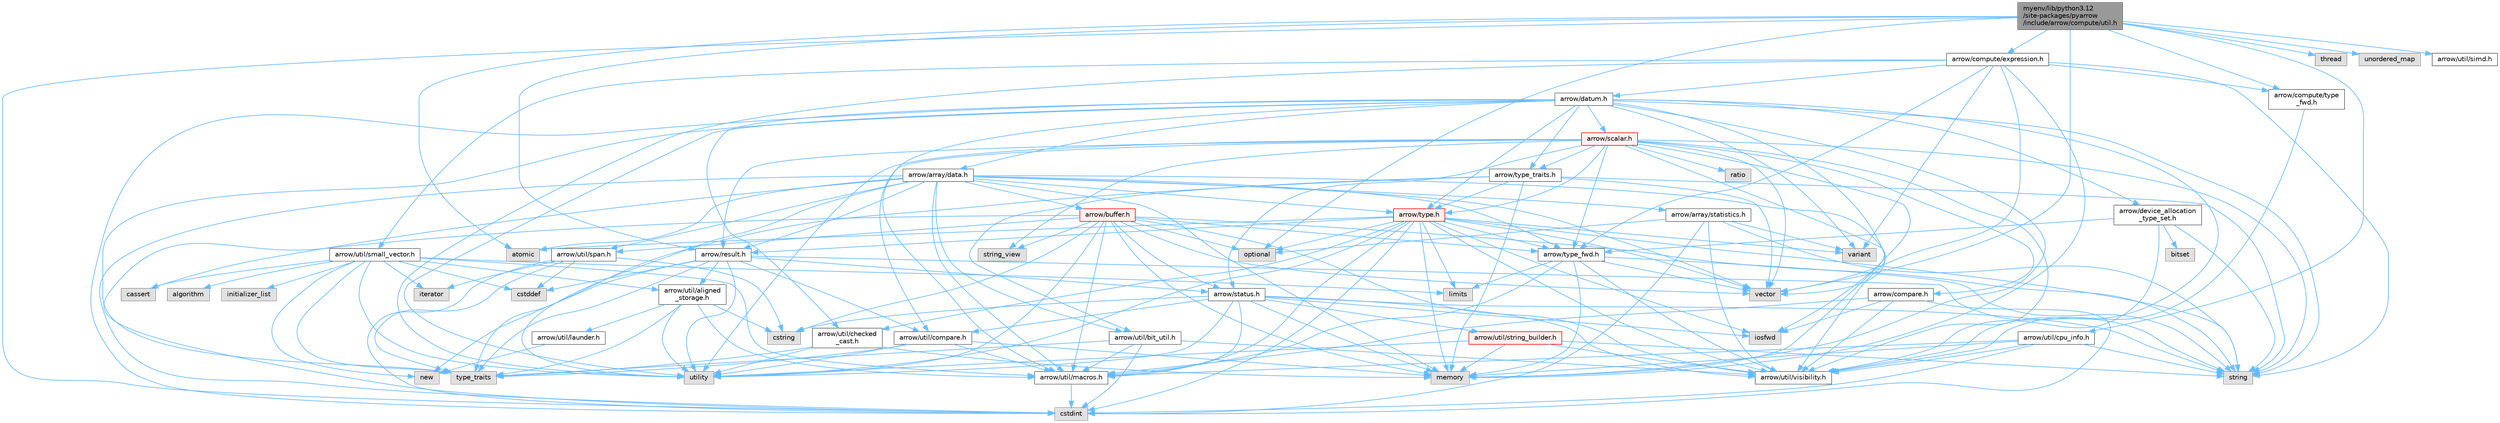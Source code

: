 digraph "myenv/lib/python3.12/site-packages/pyarrow/include/arrow/compute/util.h"
{
 // LATEX_PDF_SIZE
  bgcolor="transparent";
  edge [fontname=Helvetica,fontsize=10,labelfontname=Helvetica,labelfontsize=10];
  node [fontname=Helvetica,fontsize=10,shape=box,height=0.2,width=0.4];
  Node1 [id="Node000001",label="myenv/lib/python3.12\l/site-packages/pyarrow\l/include/arrow/compute/util.h",height=0.2,width=0.4,color="gray40", fillcolor="grey60", style="filled", fontcolor="black",tooltip=" "];
  Node1 -> Node2 [id="edge1_Node000001_Node000002",color="steelblue1",style="solid",tooltip=" "];
  Node2 [id="Node000002",label="atomic",height=0.2,width=0.4,color="grey60", fillcolor="#E0E0E0", style="filled",tooltip=" "];
  Node1 -> Node3 [id="edge2_Node000001_Node000003",color="steelblue1",style="solid",tooltip=" "];
  Node3 [id="Node000003",label="cstdint",height=0.2,width=0.4,color="grey60", fillcolor="#E0E0E0", style="filled",tooltip=" "];
  Node1 -> Node4 [id="edge3_Node000001_Node000004",color="steelblue1",style="solid",tooltip=" "];
  Node4 [id="Node000004",label="optional",height=0.2,width=0.4,color="grey60", fillcolor="#E0E0E0", style="filled",tooltip=" "];
  Node1 -> Node5 [id="edge4_Node000001_Node000005",color="steelblue1",style="solid",tooltip=" "];
  Node5 [id="Node000005",label="thread",height=0.2,width=0.4,color="grey60", fillcolor="#E0E0E0", style="filled",tooltip=" "];
  Node1 -> Node6 [id="edge5_Node000001_Node000006",color="steelblue1",style="solid",tooltip=" "];
  Node6 [id="Node000006",label="unordered_map",height=0.2,width=0.4,color="grey60", fillcolor="#E0E0E0", style="filled",tooltip=" "];
  Node1 -> Node7 [id="edge6_Node000001_Node000007",color="steelblue1",style="solid",tooltip=" "];
  Node7 [id="Node000007",label="vector",height=0.2,width=0.4,color="grey60", fillcolor="#E0E0E0", style="filled",tooltip=" "];
  Node1 -> Node8 [id="edge7_Node000001_Node000008",color="steelblue1",style="solid",tooltip=" "];
  Node8 [id="Node000008",label="arrow/compute/expression.h",height=0.2,width=0.4,color="grey40", fillcolor="white", style="filled",URL="$expression_8h.html",tooltip=" "];
  Node8 -> Node9 [id="edge8_Node000008_Node000009",color="steelblue1",style="solid",tooltip=" "];
  Node9 [id="Node000009",label="memory",height=0.2,width=0.4,color="grey60", fillcolor="#E0E0E0", style="filled",tooltip=" "];
  Node8 -> Node10 [id="edge9_Node000008_Node000010",color="steelblue1",style="solid",tooltip=" "];
  Node10 [id="Node000010",label="string",height=0.2,width=0.4,color="grey60", fillcolor="#E0E0E0", style="filled",tooltip=" "];
  Node8 -> Node11 [id="edge10_Node000008_Node000011",color="steelblue1",style="solid",tooltip=" "];
  Node11 [id="Node000011",label="utility",height=0.2,width=0.4,color="grey60", fillcolor="#E0E0E0", style="filled",tooltip=" "];
  Node8 -> Node12 [id="edge11_Node000008_Node000012",color="steelblue1",style="solid",tooltip=" "];
  Node12 [id="Node000012",label="variant",height=0.2,width=0.4,color="grey60", fillcolor="#E0E0E0", style="filled",tooltip=" "];
  Node8 -> Node7 [id="edge12_Node000008_Node000007",color="steelblue1",style="solid",tooltip=" "];
  Node8 -> Node13 [id="edge13_Node000008_Node000013",color="steelblue1",style="solid",tooltip=" "];
  Node13 [id="Node000013",label="arrow/compute/type\l_fwd.h",height=0.2,width=0.4,color="grey40", fillcolor="white", style="filled",URL="$arrow_2compute_2type__fwd_8h.html",tooltip=" "];
  Node13 -> Node14 [id="edge14_Node000013_Node000014",color="steelblue1",style="solid",tooltip=" "];
  Node14 [id="Node000014",label="arrow/util/visibility.h",height=0.2,width=0.4,color="grey40", fillcolor="white", style="filled",URL="$include_2arrow_2util_2visibility_8h.html",tooltip=" "];
  Node8 -> Node15 [id="edge15_Node000008_Node000015",color="steelblue1",style="solid",tooltip=" "];
  Node15 [id="Node000015",label="arrow/datum.h",height=0.2,width=0.4,color="grey40", fillcolor="white", style="filled",URL="$datum_8h.html",tooltip=" "];
  Node15 -> Node3 [id="edge16_Node000015_Node000003",color="steelblue1",style="solid",tooltip=" "];
  Node15 -> Node9 [id="edge17_Node000015_Node000009",color="steelblue1",style="solid",tooltip=" "];
  Node15 -> Node10 [id="edge18_Node000015_Node000010",color="steelblue1",style="solid",tooltip=" "];
  Node15 -> Node16 [id="edge19_Node000015_Node000016",color="steelblue1",style="solid",tooltip=" "];
  Node16 [id="Node000016",label="type_traits",height=0.2,width=0.4,color="grey60", fillcolor="#E0E0E0", style="filled",tooltip=" "];
  Node15 -> Node11 [id="edge20_Node000015_Node000011",color="steelblue1",style="solid",tooltip=" "];
  Node15 -> Node12 [id="edge21_Node000015_Node000012",color="steelblue1",style="solid",tooltip=" "];
  Node15 -> Node7 [id="edge22_Node000015_Node000007",color="steelblue1",style="solid",tooltip=" "];
  Node15 -> Node17 [id="edge23_Node000015_Node000017",color="steelblue1",style="solid",tooltip=" "];
  Node17 [id="Node000017",label="arrow/array/data.h",height=0.2,width=0.4,color="grey40", fillcolor="white", style="filled",URL="$data_8h.html",tooltip=" "];
  Node17 -> Node2 [id="edge24_Node000017_Node000002",color="steelblue1",style="solid",tooltip=" "];
  Node17 -> Node18 [id="edge25_Node000017_Node000018",color="steelblue1",style="solid",tooltip=" "];
  Node18 [id="Node000018",label="cassert",height=0.2,width=0.4,color="grey60", fillcolor="#E0E0E0", style="filled",tooltip=" "];
  Node17 -> Node3 [id="edge26_Node000017_Node000003",color="steelblue1",style="solid",tooltip=" "];
  Node17 -> Node9 [id="edge27_Node000017_Node000009",color="steelblue1",style="solid",tooltip=" "];
  Node17 -> Node11 [id="edge28_Node000017_Node000011",color="steelblue1",style="solid",tooltip=" "];
  Node17 -> Node7 [id="edge29_Node000017_Node000007",color="steelblue1",style="solid",tooltip=" "];
  Node17 -> Node19 [id="edge30_Node000017_Node000019",color="steelblue1",style="solid",tooltip=" "];
  Node19 [id="Node000019",label="arrow/array/statistics.h",height=0.2,width=0.4,color="grey40", fillcolor="white", style="filled",URL="$arrow_2array_2statistics_8h.html",tooltip=" "];
  Node19 -> Node3 [id="edge31_Node000019_Node000003",color="steelblue1",style="solid",tooltip=" "];
  Node19 -> Node4 [id="edge32_Node000019_Node000004",color="steelblue1",style="solid",tooltip=" "];
  Node19 -> Node10 [id="edge33_Node000019_Node000010",color="steelblue1",style="solid",tooltip=" "];
  Node19 -> Node12 [id="edge34_Node000019_Node000012",color="steelblue1",style="solid",tooltip=" "];
  Node19 -> Node14 [id="edge35_Node000019_Node000014",color="steelblue1",style="solid",tooltip=" "];
  Node17 -> Node20 [id="edge36_Node000017_Node000020",color="steelblue1",style="solid",tooltip=" "];
  Node20 [id="Node000020",label="arrow/buffer.h",height=0.2,width=0.4,color="red", fillcolor="#FFF0F0", style="filled",URL="$buffer_8h.html",tooltip=" "];
  Node20 -> Node3 [id="edge37_Node000020_Node000003",color="steelblue1",style="solid",tooltip=" "];
  Node20 -> Node21 [id="edge38_Node000020_Node000021",color="steelblue1",style="solid",tooltip=" "];
  Node21 [id="Node000021",label="cstring",height=0.2,width=0.4,color="grey60", fillcolor="#E0E0E0", style="filled",tooltip=" "];
  Node20 -> Node9 [id="edge39_Node000020_Node000009",color="steelblue1",style="solid",tooltip=" "];
  Node20 -> Node4 [id="edge40_Node000020_Node000004",color="steelblue1",style="solid",tooltip=" "];
  Node20 -> Node10 [id="edge41_Node000020_Node000010",color="steelblue1",style="solid",tooltip=" "];
  Node20 -> Node22 [id="edge42_Node000020_Node000022",color="steelblue1",style="solid",tooltip=" "];
  Node22 [id="Node000022",label="string_view",height=0.2,width=0.4,color="grey60", fillcolor="#E0E0E0", style="filled",tooltip=" "];
  Node20 -> Node11 [id="edge43_Node000020_Node000011",color="steelblue1",style="solid",tooltip=" "];
  Node20 -> Node7 [id="edge44_Node000020_Node000007",color="steelblue1",style="solid",tooltip=" "];
  Node20 -> Node32 [id="edge45_Node000020_Node000032",color="steelblue1",style="solid",tooltip=" "];
  Node32 [id="Node000032",label="arrow/status.h",height=0.2,width=0.4,color="grey40", fillcolor="white", style="filled",URL="$status_8h.html",tooltip=" "];
  Node32 -> Node21 [id="edge46_Node000032_Node000021",color="steelblue1",style="solid",tooltip=" "];
  Node32 -> Node33 [id="edge47_Node000032_Node000033",color="steelblue1",style="solid",tooltip=" "];
  Node33 [id="Node000033",label="iosfwd",height=0.2,width=0.4,color="grey60", fillcolor="#E0E0E0", style="filled",tooltip=" "];
  Node32 -> Node9 [id="edge48_Node000032_Node000009",color="steelblue1",style="solid",tooltip=" "];
  Node32 -> Node10 [id="edge49_Node000032_Node000010",color="steelblue1",style="solid",tooltip=" "];
  Node32 -> Node11 [id="edge50_Node000032_Node000011",color="steelblue1",style="solid",tooltip=" "];
  Node32 -> Node34 [id="edge51_Node000032_Node000034",color="steelblue1",style="solid",tooltip=" "];
  Node34 [id="Node000034",label="arrow/util/compare.h",height=0.2,width=0.4,color="grey40", fillcolor="white", style="filled",URL="$util_2compare_8h.html",tooltip=" "];
  Node34 -> Node9 [id="edge52_Node000034_Node000009",color="steelblue1",style="solid",tooltip=" "];
  Node34 -> Node16 [id="edge53_Node000034_Node000016",color="steelblue1",style="solid",tooltip=" "];
  Node34 -> Node11 [id="edge54_Node000034_Node000011",color="steelblue1",style="solid",tooltip=" "];
  Node34 -> Node28 [id="edge55_Node000034_Node000028",color="steelblue1",style="solid",tooltip=" "];
  Node28 [id="Node000028",label="arrow/util/macros.h",height=0.2,width=0.4,color="grey40", fillcolor="white", style="filled",URL="$macros_8h.html",tooltip=" "];
  Node28 -> Node3 [id="edge56_Node000028_Node000003",color="steelblue1",style="solid",tooltip=" "];
  Node32 -> Node28 [id="edge57_Node000032_Node000028",color="steelblue1",style="solid",tooltip=" "];
  Node32 -> Node35 [id="edge58_Node000032_Node000035",color="steelblue1",style="solid",tooltip=" "];
  Node35 [id="Node000035",label="arrow/util/string_builder.h",height=0.2,width=0.4,color="red", fillcolor="#FFF0F0", style="filled",URL="$string__builder_8h.html",tooltip=" "];
  Node35 -> Node9 [id="edge59_Node000035_Node000009",color="steelblue1",style="solid",tooltip=" "];
  Node35 -> Node10 [id="edge60_Node000035_Node000010",color="steelblue1",style="solid",tooltip=" "];
  Node35 -> Node11 [id="edge61_Node000035_Node000011",color="steelblue1",style="solid",tooltip=" "];
  Node35 -> Node14 [id="edge62_Node000035_Node000014",color="steelblue1",style="solid",tooltip=" "];
  Node32 -> Node14 [id="edge63_Node000032_Node000014",color="steelblue1",style="solid",tooltip=" "];
  Node20 -> Node26 [id="edge64_Node000020_Node000026",color="steelblue1",style="solid",tooltip=" "];
  Node26 [id="Node000026",label="arrow/type_fwd.h",height=0.2,width=0.4,color="grey40", fillcolor="white", style="filled",URL="$arrow_2type__fwd_8h.html",tooltip=" "];
  Node26 -> Node27 [id="edge65_Node000026_Node000027",color="steelblue1",style="solid",tooltip=" "];
  Node27 [id="Node000027",label="limits",height=0.2,width=0.4,color="grey60", fillcolor="#E0E0E0", style="filled",tooltip=" "];
  Node26 -> Node9 [id="edge66_Node000026_Node000009",color="steelblue1",style="solid",tooltip=" "];
  Node26 -> Node10 [id="edge67_Node000026_Node000010",color="steelblue1",style="solid",tooltip=" "];
  Node26 -> Node7 [id="edge68_Node000026_Node000007",color="steelblue1",style="solid",tooltip=" "];
  Node26 -> Node28 [id="edge69_Node000026_Node000028",color="steelblue1",style="solid",tooltip=" "];
  Node26 -> Node14 [id="edge70_Node000026_Node000014",color="steelblue1",style="solid",tooltip=" "];
  Node20 -> Node28 [id="edge71_Node000020_Node000028",color="steelblue1",style="solid",tooltip=" "];
  Node20 -> Node39 [id="edge72_Node000020_Node000039",color="steelblue1",style="solid",tooltip=" "];
  Node39 [id="Node000039",label="arrow/util/span.h",height=0.2,width=0.4,color="grey40", fillcolor="white", style="filled",URL="$span_8h.html",tooltip=" "];
  Node39 -> Node30 [id="edge73_Node000039_Node000030",color="steelblue1",style="solid",tooltip=" "];
  Node30 [id="Node000030",label="cstddef",height=0.2,width=0.4,color="grey60", fillcolor="#E0E0E0", style="filled",tooltip=" "];
  Node39 -> Node3 [id="edge74_Node000039_Node000003",color="steelblue1",style="solid",tooltip=" "];
  Node39 -> Node21 [id="edge75_Node000039_Node000021",color="steelblue1",style="solid",tooltip=" "];
  Node39 -> Node40 [id="edge76_Node000039_Node000040",color="steelblue1",style="solid",tooltip=" "];
  Node40 [id="Node000040",label="iterator",height=0.2,width=0.4,color="grey60", fillcolor="#E0E0E0", style="filled",tooltip=" "];
  Node39 -> Node16 [id="edge77_Node000039_Node000016",color="steelblue1",style="solid",tooltip=" "];
  Node20 -> Node14 [id="edge78_Node000020_Node000014",color="steelblue1",style="solid",tooltip=" "];
  Node17 -> Node29 [id="edge79_Node000017_Node000029",color="steelblue1",style="solid",tooltip=" "];
  Node29 [id="Node000029",label="arrow/result.h",height=0.2,width=0.4,color="grey40", fillcolor="white", style="filled",URL="$result_8h.html",tooltip=" "];
  Node29 -> Node30 [id="edge80_Node000029_Node000030",color="steelblue1",style="solid",tooltip=" "];
  Node29 -> Node31 [id="edge81_Node000029_Node000031",color="steelblue1",style="solid",tooltip=" "];
  Node31 [id="Node000031",label="new",height=0.2,width=0.4,color="grey60", fillcolor="#E0E0E0", style="filled",tooltip=" "];
  Node29 -> Node10 [id="edge82_Node000029_Node000010",color="steelblue1",style="solid",tooltip=" "];
  Node29 -> Node16 [id="edge83_Node000029_Node000016",color="steelblue1",style="solid",tooltip=" "];
  Node29 -> Node11 [id="edge84_Node000029_Node000011",color="steelblue1",style="solid",tooltip=" "];
  Node29 -> Node32 [id="edge85_Node000029_Node000032",color="steelblue1",style="solid",tooltip=" "];
  Node29 -> Node37 [id="edge86_Node000029_Node000037",color="steelblue1",style="solid",tooltip=" "];
  Node37 [id="Node000037",label="arrow/util/aligned\l_storage.h",height=0.2,width=0.4,color="grey40", fillcolor="white", style="filled",URL="$aligned__storage_8h.html",tooltip=" "];
  Node37 -> Node21 [id="edge87_Node000037_Node000021",color="steelblue1",style="solid",tooltip=" "];
  Node37 -> Node16 [id="edge88_Node000037_Node000016",color="steelblue1",style="solid",tooltip=" "];
  Node37 -> Node11 [id="edge89_Node000037_Node000011",color="steelblue1",style="solid",tooltip=" "];
  Node37 -> Node38 [id="edge90_Node000037_Node000038",color="steelblue1",style="solid",tooltip=" "];
  Node38 [id="Node000038",label="arrow/util/launder.h",height=0.2,width=0.4,color="grey40", fillcolor="white", style="filled",URL="$launder_8h.html",tooltip=" "];
  Node38 -> Node31 [id="edge91_Node000038_Node000031",color="steelblue1",style="solid",tooltip=" "];
  Node37 -> Node28 [id="edge92_Node000037_Node000028",color="steelblue1",style="solid",tooltip=" "];
  Node29 -> Node34 [id="edge93_Node000029_Node000034",color="steelblue1",style="solid",tooltip=" "];
  Node17 -> Node41 [id="edge94_Node000017_Node000041",color="steelblue1",style="solid",tooltip=" "];
  Node41 [id="Node000041",label="arrow/type.h",height=0.2,width=0.4,color="red", fillcolor="#FFF0F0", style="filled",URL="$type_8h.html",tooltip=" "];
  Node41 -> Node2 [id="edge95_Node000041_Node000002",color="steelblue1",style="solid",tooltip=" "];
  Node41 -> Node3 [id="edge96_Node000041_Node000003",color="steelblue1",style="solid",tooltip=" "];
  Node41 -> Node33 [id="edge97_Node000041_Node000033",color="steelblue1",style="solid",tooltip=" "];
  Node41 -> Node27 [id="edge98_Node000041_Node000027",color="steelblue1",style="solid",tooltip=" "];
  Node41 -> Node9 [id="edge99_Node000041_Node000009",color="steelblue1",style="solid",tooltip=" "];
  Node41 -> Node4 [id="edge100_Node000041_Node000004",color="steelblue1",style="solid",tooltip=" "];
  Node41 -> Node10 [id="edge101_Node000041_Node000010",color="steelblue1",style="solid",tooltip=" "];
  Node41 -> Node11 [id="edge102_Node000041_Node000011",color="steelblue1",style="solid",tooltip=" "];
  Node41 -> Node12 [id="edge103_Node000041_Node000012",color="steelblue1",style="solid",tooltip=" "];
  Node41 -> Node7 [id="edge104_Node000041_Node000007",color="steelblue1",style="solid",tooltip=" "];
  Node41 -> Node29 [id="edge105_Node000041_Node000029",color="steelblue1",style="solid",tooltip=" "];
  Node41 -> Node26 [id="edge106_Node000041_Node000026",color="steelblue1",style="solid",tooltip=" "];
  Node41 -> Node43 [id="edge107_Node000041_Node000043",color="steelblue1",style="solid",tooltip=" "];
  Node43 [id="Node000043",label="arrow/util/checked\l_cast.h",height=0.2,width=0.4,color="grey40", fillcolor="white", style="filled",URL="$checked__cast_8h.html",tooltip=" "];
  Node43 -> Node9 [id="edge108_Node000043_Node000009",color="steelblue1",style="solid",tooltip=" "];
  Node43 -> Node16 [id="edge109_Node000043_Node000016",color="steelblue1",style="solid",tooltip=" "];
  Node43 -> Node11 [id="edge110_Node000043_Node000011",color="steelblue1",style="solid",tooltip=" "];
  Node41 -> Node28 [id="edge111_Node000041_Node000028",color="steelblue1",style="solid",tooltip=" "];
  Node41 -> Node14 [id="edge112_Node000041_Node000014",color="steelblue1",style="solid",tooltip=" "];
  Node17 -> Node26 [id="edge113_Node000017_Node000026",color="steelblue1",style="solid",tooltip=" "];
  Node17 -> Node50 [id="edge114_Node000017_Node000050",color="steelblue1",style="solid",tooltip=" "];
  Node50 [id="Node000050",label="arrow/util/bit_util.h",height=0.2,width=0.4,color="grey40", fillcolor="white", style="filled",URL="$bit__util_8h.html",tooltip=" "];
  Node50 -> Node3 [id="edge115_Node000050_Node000003",color="steelblue1",style="solid",tooltip=" "];
  Node50 -> Node16 [id="edge116_Node000050_Node000016",color="steelblue1",style="solid",tooltip=" "];
  Node50 -> Node28 [id="edge117_Node000050_Node000028",color="steelblue1",style="solid",tooltip=" "];
  Node50 -> Node14 [id="edge118_Node000050_Node000014",color="steelblue1",style="solid",tooltip=" "];
  Node17 -> Node28 [id="edge119_Node000017_Node000028",color="steelblue1",style="solid",tooltip=" "];
  Node17 -> Node39 [id="edge120_Node000017_Node000039",color="steelblue1",style="solid",tooltip=" "];
  Node17 -> Node14 [id="edge121_Node000017_Node000014",color="steelblue1",style="solid",tooltip=" "];
  Node15 -> Node51 [id="edge122_Node000015_Node000051",color="steelblue1",style="solid",tooltip=" "];
  Node51 [id="Node000051",label="arrow/device_allocation\l_type_set.h",height=0.2,width=0.4,color="grey40", fillcolor="white", style="filled",URL="$device__allocation__type__set_8h.html",tooltip=" "];
  Node51 -> Node52 [id="edge123_Node000051_Node000052",color="steelblue1",style="solid",tooltip=" "];
  Node52 [id="Node000052",label="bitset",height=0.2,width=0.4,color="grey60", fillcolor="#E0E0E0", style="filled",tooltip=" "];
  Node51 -> Node10 [id="edge124_Node000051_Node000010",color="steelblue1",style="solid",tooltip=" "];
  Node51 -> Node26 [id="edge125_Node000051_Node000026",color="steelblue1",style="solid",tooltip=" "];
  Node51 -> Node14 [id="edge126_Node000051_Node000014",color="steelblue1",style="solid",tooltip=" "];
  Node15 -> Node53 [id="edge127_Node000015_Node000053",color="steelblue1",style="solid",tooltip=" "];
  Node53 [id="Node000053",label="arrow/scalar.h",height=0.2,width=0.4,color="red", fillcolor="#FFF0F0", style="filled",URL="$scalar_8h.html",tooltip=" "];
  Node53 -> Node33 [id="edge128_Node000053_Node000033",color="steelblue1",style="solid",tooltip=" "];
  Node53 -> Node9 [id="edge129_Node000053_Node000009",color="steelblue1",style="solid",tooltip=" "];
  Node53 -> Node54 [id="edge130_Node000053_Node000054",color="steelblue1",style="solid",tooltip=" "];
  Node54 [id="Node000054",label="ratio",height=0.2,width=0.4,color="grey60", fillcolor="#E0E0E0", style="filled",tooltip=" "];
  Node53 -> Node10 [id="edge131_Node000053_Node000010",color="steelblue1",style="solid",tooltip=" "];
  Node53 -> Node22 [id="edge132_Node000053_Node000022",color="steelblue1",style="solid",tooltip=" "];
  Node53 -> Node11 [id="edge133_Node000053_Node000011",color="steelblue1",style="solid",tooltip=" "];
  Node53 -> Node7 [id="edge134_Node000053_Node000007",color="steelblue1",style="solid",tooltip=" "];
  Node53 -> Node55 [id="edge135_Node000053_Node000055",color="steelblue1",style="solid",tooltip=" "];
  Node55 [id="Node000055",label="arrow/compare.h",height=0.2,width=0.4,color="grey40", fillcolor="white", style="filled",URL="$compare_8h.html",tooltip=" "];
  Node55 -> Node3 [id="edge136_Node000055_Node000003",color="steelblue1",style="solid",tooltip=" "];
  Node55 -> Node33 [id="edge137_Node000055_Node000033",color="steelblue1",style="solid",tooltip=" "];
  Node55 -> Node28 [id="edge138_Node000055_Node000028",color="steelblue1",style="solid",tooltip=" "];
  Node55 -> Node14 [id="edge139_Node000055_Node000014",color="steelblue1",style="solid",tooltip=" "];
  Node53 -> Node29 [id="edge140_Node000053_Node000029",color="steelblue1",style="solid",tooltip=" "];
  Node53 -> Node32 [id="edge141_Node000053_Node000032",color="steelblue1",style="solid",tooltip=" "];
  Node53 -> Node41 [id="edge142_Node000053_Node000041",color="steelblue1",style="solid",tooltip=" "];
  Node53 -> Node26 [id="edge143_Node000053_Node000026",color="steelblue1",style="solid",tooltip=" "];
  Node53 -> Node58 [id="edge144_Node000053_Node000058",color="steelblue1",style="solid",tooltip=" "];
  Node58 [id="Node000058",label="arrow/type_traits.h",height=0.2,width=0.4,color="grey40", fillcolor="white", style="filled",URL="$include_2arrow_2type__traits_8h.html",tooltip=" "];
  Node58 -> Node9 [id="edge145_Node000058_Node000009",color="steelblue1",style="solid",tooltip=" "];
  Node58 -> Node10 [id="edge146_Node000058_Node000010",color="steelblue1",style="solid",tooltip=" "];
  Node58 -> Node16 [id="edge147_Node000058_Node000016",color="steelblue1",style="solid",tooltip=" "];
  Node58 -> Node7 [id="edge148_Node000058_Node000007",color="steelblue1",style="solid",tooltip=" "];
  Node58 -> Node41 [id="edge149_Node000058_Node000041",color="steelblue1",style="solid",tooltip=" "];
  Node58 -> Node50 [id="edge150_Node000058_Node000050",color="steelblue1",style="solid",tooltip=" "];
  Node53 -> Node34 [id="edge151_Node000053_Node000034",color="steelblue1",style="solid",tooltip=" "];
  Node53 -> Node14 [id="edge152_Node000053_Node000014",color="steelblue1",style="solid",tooltip=" "];
  Node15 -> Node41 [id="edge153_Node000015_Node000041",color="steelblue1",style="solid",tooltip=" "];
  Node15 -> Node58 [id="edge154_Node000015_Node000058",color="steelblue1",style="solid",tooltip=" "];
  Node15 -> Node43 [id="edge155_Node000015_Node000043",color="steelblue1",style="solid",tooltip=" "];
  Node15 -> Node28 [id="edge156_Node000015_Node000028",color="steelblue1",style="solid",tooltip=" "];
  Node15 -> Node14 [id="edge157_Node000015_Node000014",color="steelblue1",style="solid",tooltip=" "];
  Node8 -> Node26 [id="edge158_Node000008_Node000026",color="steelblue1",style="solid",tooltip=" "];
  Node8 -> Node63 [id="edge159_Node000008_Node000063",color="steelblue1",style="solid",tooltip=" "];
  Node63 [id="Node000063",label="arrow/util/small_vector.h",height=0.2,width=0.4,color="grey40", fillcolor="white", style="filled",URL="$small__vector_8h.html",tooltip=" "];
  Node63 -> Node45 [id="edge160_Node000063_Node000045",color="steelblue1",style="solid",tooltip=" "];
  Node45 [id="Node000045",label="algorithm",height=0.2,width=0.4,color="grey60", fillcolor="#E0E0E0", style="filled",tooltip=" "];
  Node63 -> Node18 [id="edge161_Node000063_Node000018",color="steelblue1",style="solid",tooltip=" "];
  Node63 -> Node30 [id="edge162_Node000063_Node000030",color="steelblue1",style="solid",tooltip=" "];
  Node63 -> Node64 [id="edge163_Node000063_Node000064",color="steelblue1",style="solid",tooltip=" "];
  Node64 [id="Node000064",label="initializer_list",height=0.2,width=0.4,color="grey60", fillcolor="#E0E0E0", style="filled",tooltip=" "];
  Node63 -> Node40 [id="edge164_Node000063_Node000040",color="steelblue1",style="solid",tooltip=" "];
  Node63 -> Node27 [id="edge165_Node000063_Node000027",color="steelblue1",style="solid",tooltip=" "];
  Node63 -> Node31 [id="edge166_Node000063_Node000031",color="steelblue1",style="solid",tooltip=" "];
  Node63 -> Node16 [id="edge167_Node000063_Node000016",color="steelblue1",style="solid",tooltip=" "];
  Node63 -> Node11 [id="edge168_Node000063_Node000011",color="steelblue1",style="solid",tooltip=" "];
  Node63 -> Node37 [id="edge169_Node000063_Node000037",color="steelblue1",style="solid",tooltip=" "];
  Node63 -> Node28 [id="edge170_Node000063_Node000028",color="steelblue1",style="solid",tooltip=" "];
  Node1 -> Node13 [id="edge171_Node000001_Node000013",color="steelblue1",style="solid",tooltip=" "];
  Node1 -> Node29 [id="edge172_Node000001_Node000029",color="steelblue1",style="solid",tooltip=" "];
  Node1 -> Node65 [id="edge173_Node000001_Node000065",color="steelblue1",style="solid",tooltip=" "];
  Node65 [id="Node000065",label="arrow/util/cpu_info.h",height=0.2,width=0.4,color="grey40", fillcolor="white", style="filled",URL="$cpu__info_8h.html",tooltip=" "];
  Node65 -> Node3 [id="edge174_Node000065_Node000003",color="steelblue1",style="solid",tooltip=" "];
  Node65 -> Node9 [id="edge175_Node000065_Node000009",color="steelblue1",style="solid",tooltip=" "];
  Node65 -> Node10 [id="edge176_Node000065_Node000010",color="steelblue1",style="solid",tooltip=" "];
  Node65 -> Node28 [id="edge177_Node000065_Node000028",color="steelblue1",style="solid",tooltip=" "];
  Node65 -> Node14 [id="edge178_Node000065_Node000014",color="steelblue1",style="solid",tooltip=" "];
  Node1 -> Node66 [id="edge179_Node000001_Node000066",color="steelblue1",style="solid",tooltip=" "];
  Node66 [id="Node000066",label="arrow/util/simd.h",height=0.2,width=0.4,color="grey40", fillcolor="white", style="filled",URL="$simd_8h.html",tooltip=" "];
}
